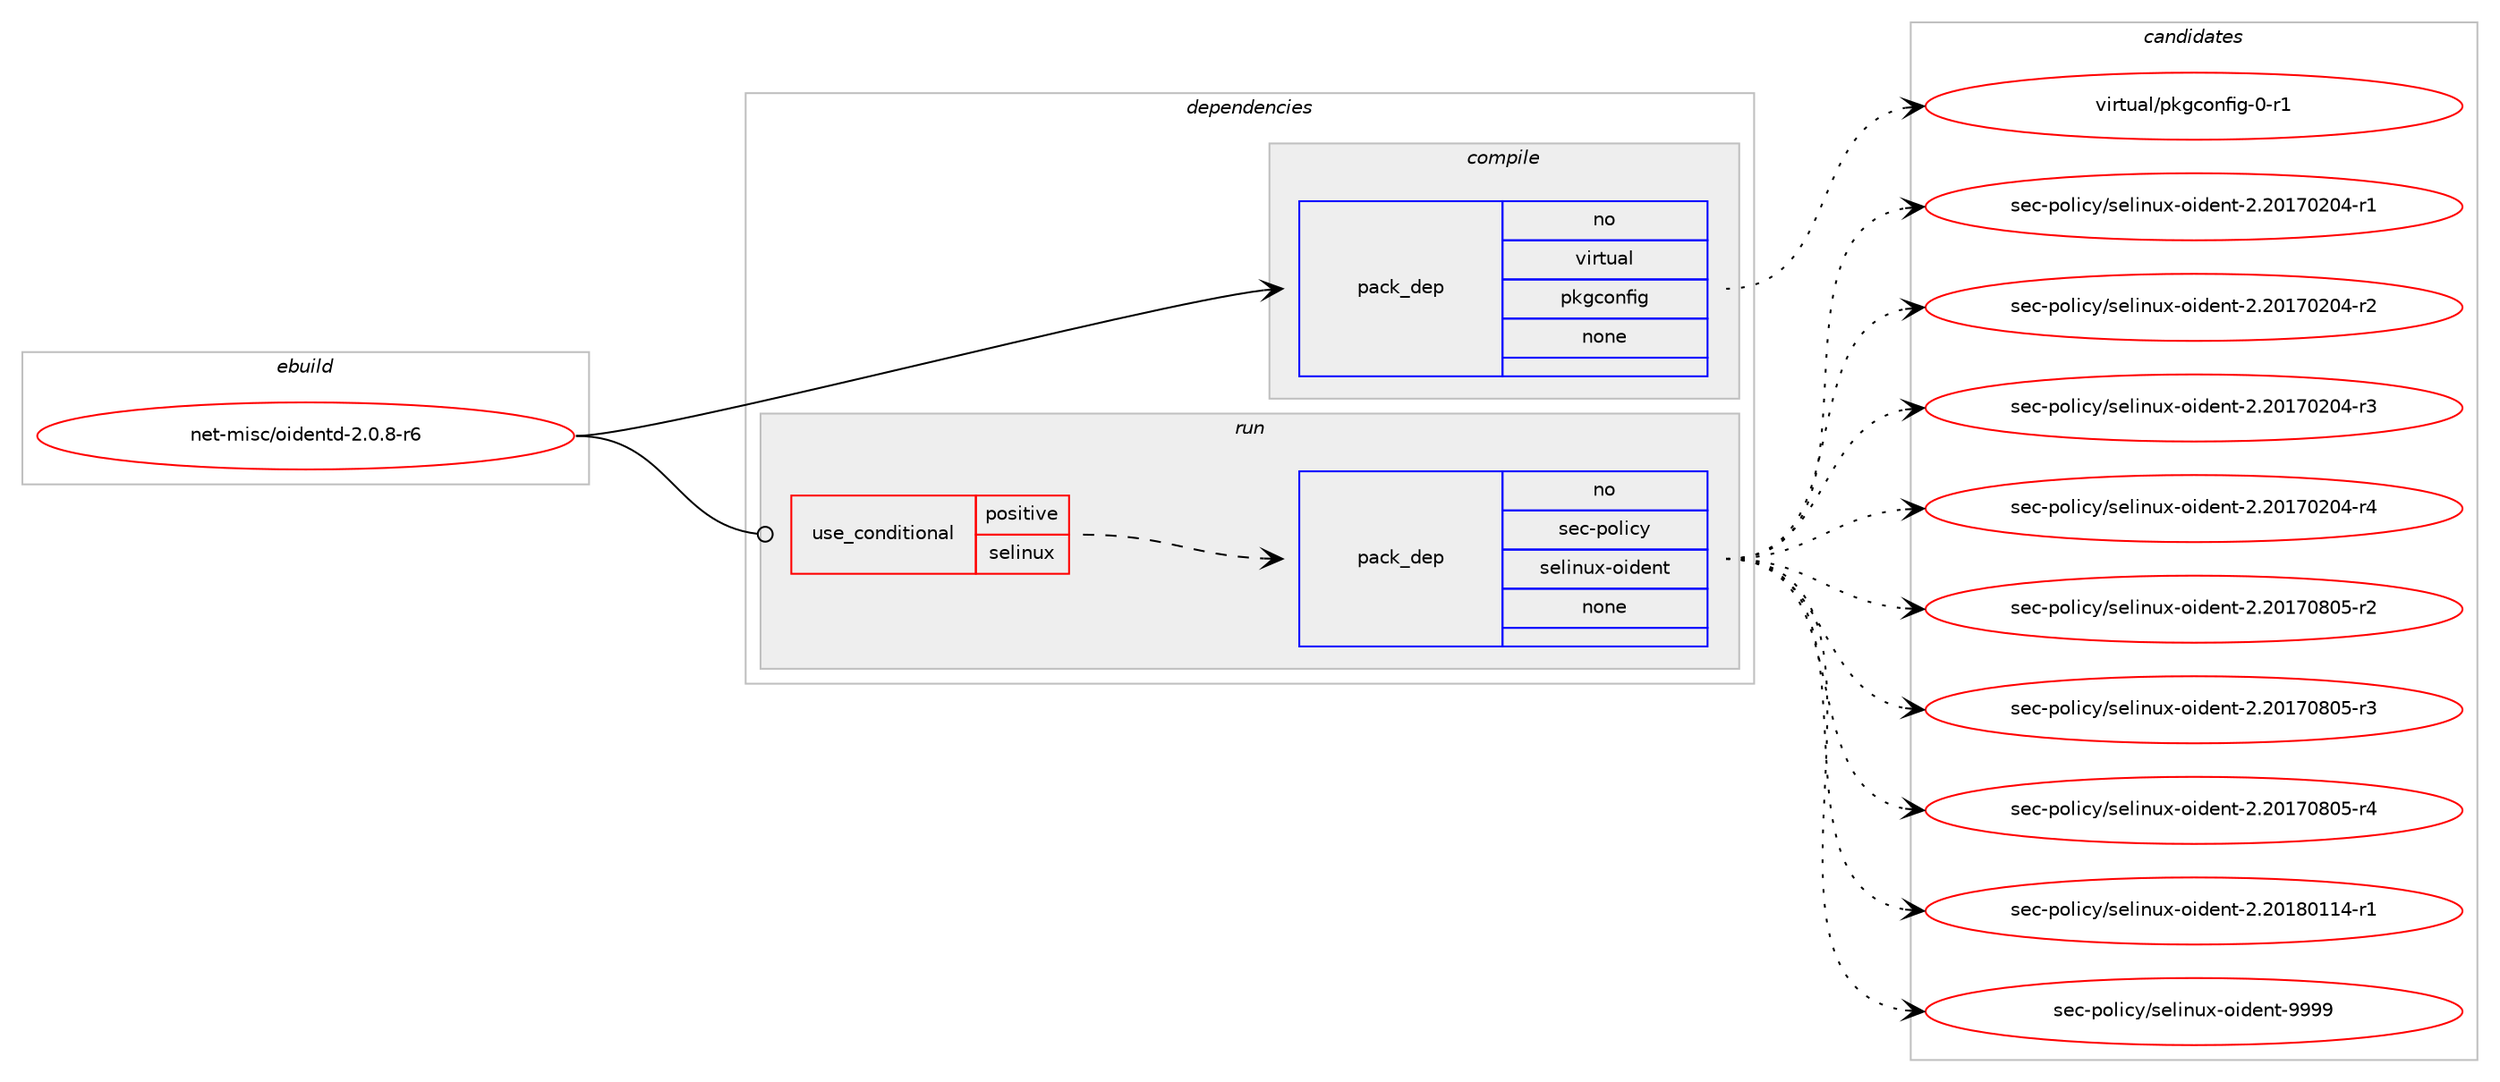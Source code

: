 digraph prolog {

# *************
# Graph options
# *************

newrank=true;
concentrate=true;
compound=true;
graph [rankdir=LR,fontname=Helvetica,fontsize=10,ranksep=1.5];#, ranksep=2.5, nodesep=0.2];
edge  [arrowhead=vee];
node  [fontname=Helvetica,fontsize=10];

# **********
# The ebuild
# **********

subgraph cluster_leftcol {
color=gray;
rank=same;
label=<<i>ebuild</i>>;
id [label="net-misc/oidentd-2.0.8-r6", color=red, width=4, href="../net-misc/oidentd-2.0.8-r6.svg"];
}

# ****************
# The dependencies
# ****************

subgraph cluster_midcol {
color=gray;
label=<<i>dependencies</i>>;
subgraph cluster_compile {
fillcolor="#eeeeee";
style=filled;
label=<<i>compile</i>>;
subgraph pack925 {
dependency1387 [label=<<TABLE BORDER="0" CELLBORDER="1" CELLSPACING="0" CELLPADDING="4" WIDTH="220"><TR><TD ROWSPAN="6" CELLPADDING="30">pack_dep</TD></TR><TR><TD WIDTH="110">no</TD></TR><TR><TD>virtual</TD></TR><TR><TD>pkgconfig</TD></TR><TR><TD>none</TD></TR><TR><TD></TD></TR></TABLE>>, shape=none, color=blue];
}
id:e -> dependency1387:w [weight=20,style="solid",arrowhead="vee"];
}
subgraph cluster_compileandrun {
fillcolor="#eeeeee";
style=filled;
label=<<i>compile and run</i>>;
}
subgraph cluster_run {
fillcolor="#eeeeee";
style=filled;
label=<<i>run</i>>;
subgraph cond437 {
dependency1388 [label=<<TABLE BORDER="0" CELLBORDER="1" CELLSPACING="0" CELLPADDING="4"><TR><TD ROWSPAN="3" CELLPADDING="10">use_conditional</TD></TR><TR><TD>positive</TD></TR><TR><TD>selinux</TD></TR></TABLE>>, shape=none, color=red];
subgraph pack926 {
dependency1389 [label=<<TABLE BORDER="0" CELLBORDER="1" CELLSPACING="0" CELLPADDING="4" WIDTH="220"><TR><TD ROWSPAN="6" CELLPADDING="30">pack_dep</TD></TR><TR><TD WIDTH="110">no</TD></TR><TR><TD>sec-policy</TD></TR><TR><TD>selinux-oident</TD></TR><TR><TD>none</TD></TR><TR><TD></TD></TR></TABLE>>, shape=none, color=blue];
}
dependency1388:e -> dependency1389:w [weight=20,style="dashed",arrowhead="vee"];
}
id:e -> dependency1388:w [weight=20,style="solid",arrowhead="odot"];
}
}

# **************
# The candidates
# **************

subgraph cluster_choices {
rank=same;
color=gray;
label=<<i>candidates</i>>;

subgraph choice925 {
color=black;
nodesep=1;
choice11810511411611797108471121071039911111010210510345484511449 [label="virtual/pkgconfig-0-r1", color=red, width=4,href="../virtual/pkgconfig-0-r1.svg"];
dependency1387:e -> choice11810511411611797108471121071039911111010210510345484511449:w [style=dotted,weight="100"];
}
subgraph choice926 {
color=black;
nodesep=1;
choice115101994511211110810599121471151011081051101171204511110510010111011645504650484955485048524511449 [label="sec-policy/selinux-oident-2.20170204-r1", color=red, width=4,href="../sec-policy/selinux-oident-2.20170204-r1.svg"];
choice115101994511211110810599121471151011081051101171204511110510010111011645504650484955485048524511450 [label="sec-policy/selinux-oident-2.20170204-r2", color=red, width=4,href="../sec-policy/selinux-oident-2.20170204-r2.svg"];
choice115101994511211110810599121471151011081051101171204511110510010111011645504650484955485048524511451 [label="sec-policy/selinux-oident-2.20170204-r3", color=red, width=4,href="../sec-policy/selinux-oident-2.20170204-r3.svg"];
choice115101994511211110810599121471151011081051101171204511110510010111011645504650484955485048524511452 [label="sec-policy/selinux-oident-2.20170204-r4", color=red, width=4,href="../sec-policy/selinux-oident-2.20170204-r4.svg"];
choice115101994511211110810599121471151011081051101171204511110510010111011645504650484955485648534511450 [label="sec-policy/selinux-oident-2.20170805-r2", color=red, width=4,href="../sec-policy/selinux-oident-2.20170805-r2.svg"];
choice115101994511211110810599121471151011081051101171204511110510010111011645504650484955485648534511451 [label="sec-policy/selinux-oident-2.20170805-r3", color=red, width=4,href="../sec-policy/selinux-oident-2.20170805-r3.svg"];
choice115101994511211110810599121471151011081051101171204511110510010111011645504650484955485648534511452 [label="sec-policy/selinux-oident-2.20170805-r4", color=red, width=4,href="../sec-policy/selinux-oident-2.20170805-r4.svg"];
choice115101994511211110810599121471151011081051101171204511110510010111011645504650484956484949524511449 [label="sec-policy/selinux-oident-2.20180114-r1", color=red, width=4,href="../sec-policy/selinux-oident-2.20180114-r1.svg"];
choice11510199451121111081059912147115101108105110117120451111051001011101164557575757 [label="sec-policy/selinux-oident-9999", color=red, width=4,href="../sec-policy/selinux-oident-9999.svg"];
dependency1389:e -> choice115101994511211110810599121471151011081051101171204511110510010111011645504650484955485048524511449:w [style=dotted,weight="100"];
dependency1389:e -> choice115101994511211110810599121471151011081051101171204511110510010111011645504650484955485048524511450:w [style=dotted,weight="100"];
dependency1389:e -> choice115101994511211110810599121471151011081051101171204511110510010111011645504650484955485048524511451:w [style=dotted,weight="100"];
dependency1389:e -> choice115101994511211110810599121471151011081051101171204511110510010111011645504650484955485048524511452:w [style=dotted,weight="100"];
dependency1389:e -> choice115101994511211110810599121471151011081051101171204511110510010111011645504650484955485648534511450:w [style=dotted,weight="100"];
dependency1389:e -> choice115101994511211110810599121471151011081051101171204511110510010111011645504650484955485648534511451:w [style=dotted,weight="100"];
dependency1389:e -> choice115101994511211110810599121471151011081051101171204511110510010111011645504650484955485648534511452:w [style=dotted,weight="100"];
dependency1389:e -> choice115101994511211110810599121471151011081051101171204511110510010111011645504650484956484949524511449:w [style=dotted,weight="100"];
dependency1389:e -> choice11510199451121111081059912147115101108105110117120451111051001011101164557575757:w [style=dotted,weight="100"];
}
}

}
